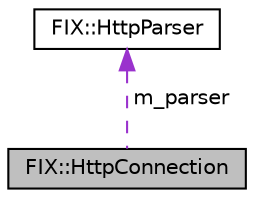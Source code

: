 digraph "FIX::HttpConnection"
{
  edge [fontname="Helvetica",fontsize="10",labelfontname="Helvetica",labelfontsize="10"];
  node [fontname="Helvetica",fontsize="10",shape=record];
  Node1 [label="FIX::HttpConnection",height=0.2,width=0.4,color="black", fillcolor="grey75", style="filled", fontcolor="black"];
  Node2 -> Node1 [dir="back",color="darkorchid3",fontsize="10",style="dashed",label=" m_parser" ,fontname="Helvetica"];
  Node2 [label="FIX::HttpParser",height=0.2,width=0.4,color="black", fillcolor="white", style="filled",URL="$class_f_i_x_1_1_http_parser.html",tooltip="Parses HTTP messages off an input stream. "];
}
